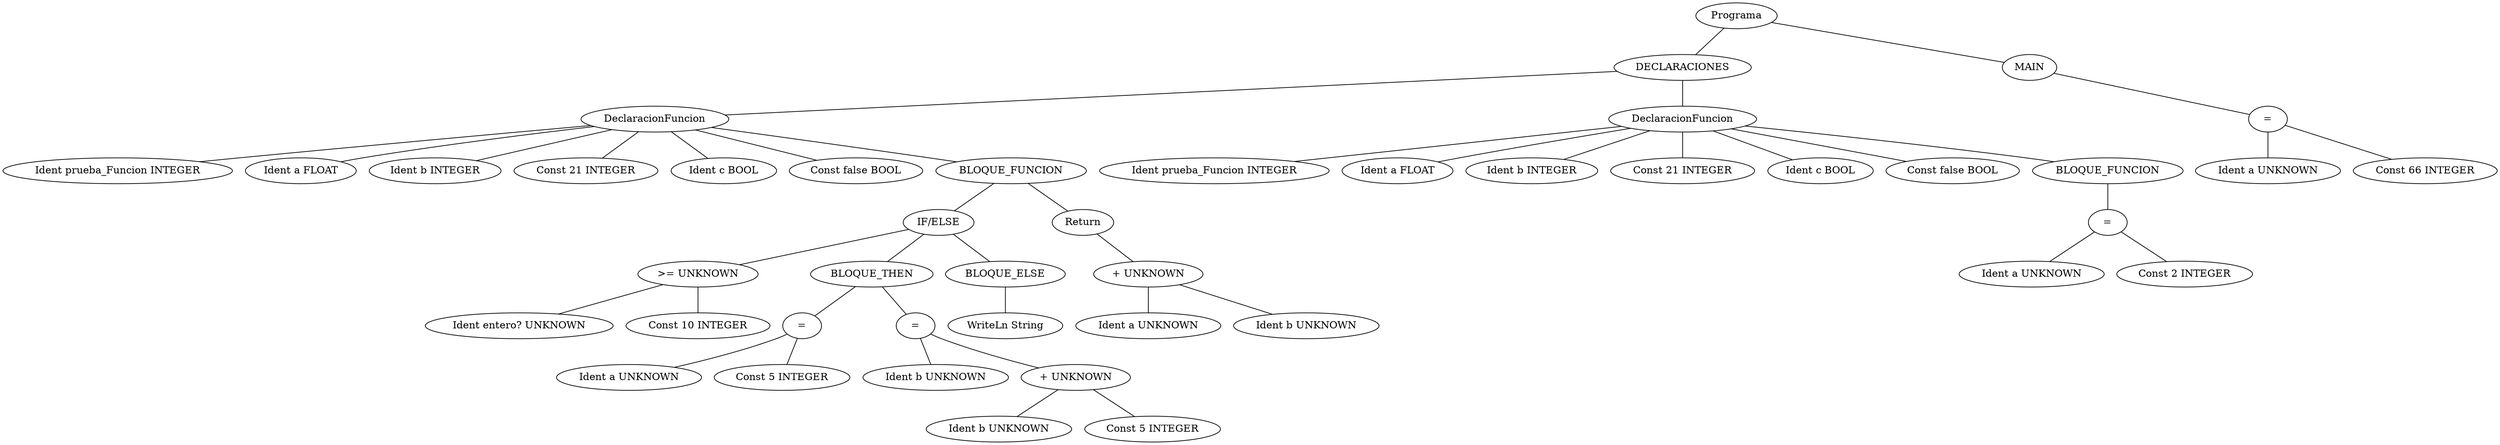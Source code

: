 graph G {1 [label="Programa"]
2 [label="DECLARACIONES"]
1 -- 2
3 [label="DeclaracionFuncion"]
2 -- 3
4 [label="Ident prueba_Funcion INTEGER"]
3 -- 4
25 [label="Ident a FLOAT"]
3 -- 25
26 [label="Ident b INTEGER"]
3 -- 26
27 [label="Const 21 INTEGER"]
3 -- 27
28 [label="Ident c BOOL"]
3 -- 28
29 [label="Const false BOOL"]
3 -- 29
5 [label="BLOQUE_FUNCION"]
3 -- 5
6 [label="IF/ELSE"]
5 -- 6
7 [label=">= UNKNOWN"]
6 -- 7
8 [label="Ident entero? UNKNOWN"]
7 -- 8
9 [label="Const 10 INTEGER"]
7 -- 9
10 [label="BLOQUE_THEN"]
6 -- 10
11 [label="="]
10 -- 11
12 [label="Ident a UNKNOWN"]
11 -- 12
13 [label="Const 5 INTEGER"]
11 -- 13
14 [label="="]
10 -- 14
15 [label="Ident b UNKNOWN"]
14 -- 15
16 [label="+ UNKNOWN"]
14 -- 16
17 [label="Ident b UNKNOWN"]
16 -- 17
18 [label="Const 5 INTEGER"]
16 -- 18
19 [label="BLOQUE_ELSE"]
6 -- 19
20 [label="WriteLn String"]
19 -- 20
21 [label="Return"]
5 -- 21
22 [label="+ UNKNOWN"]
21 -- 22
23 [label="Ident a UNKNOWN"]
22 -- 23
24 [label="Ident b UNKNOWN"]
22 -- 24
30 [label="DeclaracionFuncion"]
2 -- 30
31 [label="Ident prueba_Funcion INTEGER"]
30 -- 31
36 [label="Ident a FLOAT"]
30 -- 36
37 [label="Ident b INTEGER"]
30 -- 37
38 [label="Const 21 INTEGER"]
30 -- 38
39 [label="Ident c BOOL"]
30 -- 39
40 [label="Const false BOOL"]
30 -- 40
32 [label="BLOQUE_FUNCION"]
30 -- 32
33 [label="="]
32 -- 33
34 [label="Ident a UNKNOWN"]
33 -- 34
35 [label="Const 2 INTEGER"]
33 -- 35
41 [label="MAIN"]
1 -- 41
42 [label="="]
41 -- 42
43 [label="Ident a UNKNOWN"]
42 -- 43
44 [label="Const 66 INTEGER"]
42 -- 44
}
